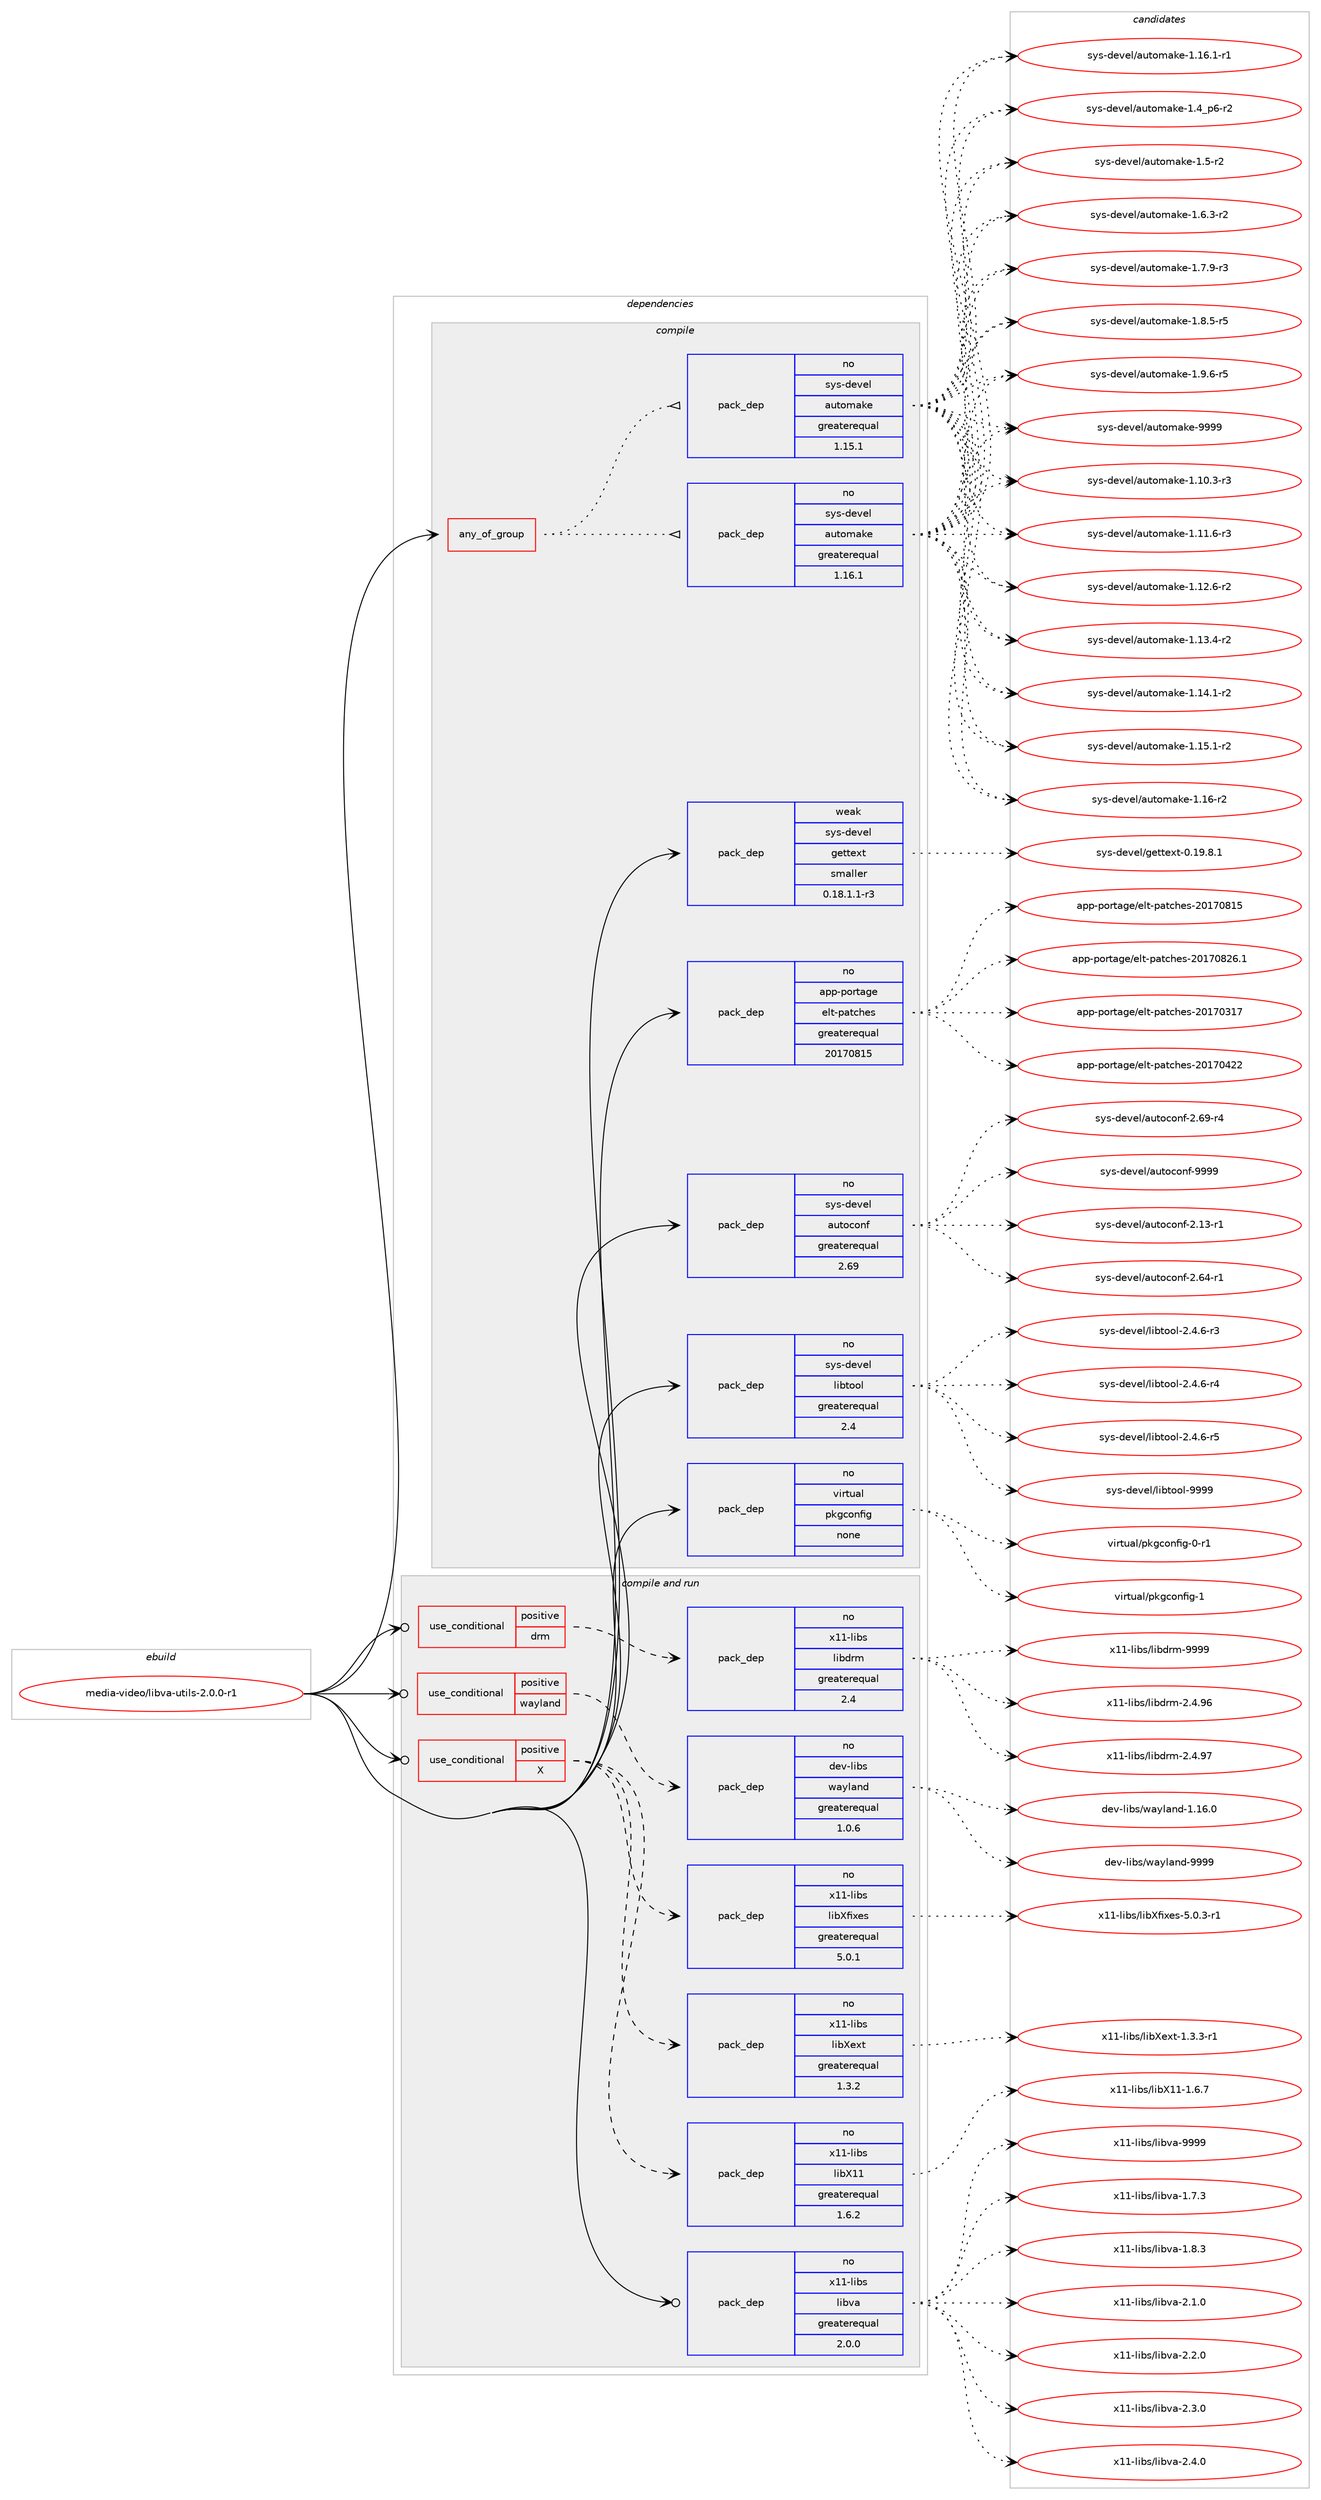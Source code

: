 digraph prolog {

# *************
# Graph options
# *************

newrank=true;
concentrate=true;
compound=true;
graph [rankdir=LR,fontname=Helvetica,fontsize=10,ranksep=1.5];#, ranksep=2.5, nodesep=0.2];
edge  [arrowhead=vee];
node  [fontname=Helvetica,fontsize=10];

# **********
# The ebuild
# **********

subgraph cluster_leftcol {
color=gray;
rank=same;
label=<<i>ebuild</i>>;
id [label="media-video/libva-utils-2.0.0-r1", color=red, width=4, href="../media-video/libva-utils-2.0.0-r1.svg"];
}

# ****************
# The dependencies
# ****************

subgraph cluster_midcol {
color=gray;
label=<<i>dependencies</i>>;
subgraph cluster_compile {
fillcolor="#eeeeee";
style=filled;
label=<<i>compile</i>>;
subgraph any25672 {
dependency1638169 [label=<<TABLE BORDER="0" CELLBORDER="1" CELLSPACING="0" CELLPADDING="4"><TR><TD CELLPADDING="10">any_of_group</TD></TR></TABLE>>, shape=none, color=red];subgraph pack1171303 {
dependency1638170 [label=<<TABLE BORDER="0" CELLBORDER="1" CELLSPACING="0" CELLPADDING="4" WIDTH="220"><TR><TD ROWSPAN="6" CELLPADDING="30">pack_dep</TD></TR><TR><TD WIDTH="110">no</TD></TR><TR><TD>sys-devel</TD></TR><TR><TD>automake</TD></TR><TR><TD>greaterequal</TD></TR><TR><TD>1.16.1</TD></TR></TABLE>>, shape=none, color=blue];
}
dependency1638169:e -> dependency1638170:w [weight=20,style="dotted",arrowhead="oinv"];
subgraph pack1171304 {
dependency1638171 [label=<<TABLE BORDER="0" CELLBORDER="1" CELLSPACING="0" CELLPADDING="4" WIDTH="220"><TR><TD ROWSPAN="6" CELLPADDING="30">pack_dep</TD></TR><TR><TD WIDTH="110">no</TD></TR><TR><TD>sys-devel</TD></TR><TR><TD>automake</TD></TR><TR><TD>greaterequal</TD></TR><TR><TD>1.15.1</TD></TR></TABLE>>, shape=none, color=blue];
}
dependency1638169:e -> dependency1638171:w [weight=20,style="dotted",arrowhead="oinv"];
}
id:e -> dependency1638169:w [weight=20,style="solid",arrowhead="vee"];
subgraph pack1171305 {
dependency1638172 [label=<<TABLE BORDER="0" CELLBORDER="1" CELLSPACING="0" CELLPADDING="4" WIDTH="220"><TR><TD ROWSPAN="6" CELLPADDING="30">pack_dep</TD></TR><TR><TD WIDTH="110">no</TD></TR><TR><TD>app-portage</TD></TR><TR><TD>elt-patches</TD></TR><TR><TD>greaterequal</TD></TR><TR><TD>20170815</TD></TR></TABLE>>, shape=none, color=blue];
}
id:e -> dependency1638172:w [weight=20,style="solid",arrowhead="vee"];
subgraph pack1171306 {
dependency1638173 [label=<<TABLE BORDER="0" CELLBORDER="1" CELLSPACING="0" CELLPADDING="4" WIDTH="220"><TR><TD ROWSPAN="6" CELLPADDING="30">pack_dep</TD></TR><TR><TD WIDTH="110">no</TD></TR><TR><TD>sys-devel</TD></TR><TR><TD>autoconf</TD></TR><TR><TD>greaterequal</TD></TR><TR><TD>2.69</TD></TR></TABLE>>, shape=none, color=blue];
}
id:e -> dependency1638173:w [weight=20,style="solid",arrowhead="vee"];
subgraph pack1171307 {
dependency1638174 [label=<<TABLE BORDER="0" CELLBORDER="1" CELLSPACING="0" CELLPADDING="4" WIDTH="220"><TR><TD ROWSPAN="6" CELLPADDING="30">pack_dep</TD></TR><TR><TD WIDTH="110">no</TD></TR><TR><TD>sys-devel</TD></TR><TR><TD>libtool</TD></TR><TR><TD>greaterequal</TD></TR><TR><TD>2.4</TD></TR></TABLE>>, shape=none, color=blue];
}
id:e -> dependency1638174:w [weight=20,style="solid",arrowhead="vee"];
subgraph pack1171308 {
dependency1638175 [label=<<TABLE BORDER="0" CELLBORDER="1" CELLSPACING="0" CELLPADDING="4" WIDTH="220"><TR><TD ROWSPAN="6" CELLPADDING="30">pack_dep</TD></TR><TR><TD WIDTH="110">no</TD></TR><TR><TD>virtual</TD></TR><TR><TD>pkgconfig</TD></TR><TR><TD>none</TD></TR><TR><TD></TD></TR></TABLE>>, shape=none, color=blue];
}
id:e -> dependency1638175:w [weight=20,style="solid",arrowhead="vee"];
subgraph pack1171309 {
dependency1638176 [label=<<TABLE BORDER="0" CELLBORDER="1" CELLSPACING="0" CELLPADDING="4" WIDTH="220"><TR><TD ROWSPAN="6" CELLPADDING="30">pack_dep</TD></TR><TR><TD WIDTH="110">weak</TD></TR><TR><TD>sys-devel</TD></TR><TR><TD>gettext</TD></TR><TR><TD>smaller</TD></TR><TR><TD>0.18.1.1-r3</TD></TR></TABLE>>, shape=none, color=blue];
}
id:e -> dependency1638176:w [weight=20,style="solid",arrowhead="vee"];
}
subgraph cluster_compileandrun {
fillcolor="#eeeeee";
style=filled;
label=<<i>compile and run</i>>;
subgraph cond440424 {
dependency1638177 [label=<<TABLE BORDER="0" CELLBORDER="1" CELLSPACING="0" CELLPADDING="4"><TR><TD ROWSPAN="3" CELLPADDING="10">use_conditional</TD></TR><TR><TD>positive</TD></TR><TR><TD>X</TD></TR></TABLE>>, shape=none, color=red];
subgraph pack1171310 {
dependency1638178 [label=<<TABLE BORDER="0" CELLBORDER="1" CELLSPACING="0" CELLPADDING="4" WIDTH="220"><TR><TD ROWSPAN="6" CELLPADDING="30">pack_dep</TD></TR><TR><TD WIDTH="110">no</TD></TR><TR><TD>x11-libs</TD></TR><TR><TD>libX11</TD></TR><TR><TD>greaterequal</TD></TR><TR><TD>1.6.2</TD></TR></TABLE>>, shape=none, color=blue];
}
dependency1638177:e -> dependency1638178:w [weight=20,style="dashed",arrowhead="vee"];
subgraph pack1171311 {
dependency1638179 [label=<<TABLE BORDER="0" CELLBORDER="1" CELLSPACING="0" CELLPADDING="4" WIDTH="220"><TR><TD ROWSPAN="6" CELLPADDING="30">pack_dep</TD></TR><TR><TD WIDTH="110">no</TD></TR><TR><TD>x11-libs</TD></TR><TR><TD>libXext</TD></TR><TR><TD>greaterequal</TD></TR><TR><TD>1.3.2</TD></TR></TABLE>>, shape=none, color=blue];
}
dependency1638177:e -> dependency1638179:w [weight=20,style="dashed",arrowhead="vee"];
subgraph pack1171312 {
dependency1638180 [label=<<TABLE BORDER="0" CELLBORDER="1" CELLSPACING="0" CELLPADDING="4" WIDTH="220"><TR><TD ROWSPAN="6" CELLPADDING="30">pack_dep</TD></TR><TR><TD WIDTH="110">no</TD></TR><TR><TD>x11-libs</TD></TR><TR><TD>libXfixes</TD></TR><TR><TD>greaterequal</TD></TR><TR><TD>5.0.1</TD></TR></TABLE>>, shape=none, color=blue];
}
dependency1638177:e -> dependency1638180:w [weight=20,style="dashed",arrowhead="vee"];
}
id:e -> dependency1638177:w [weight=20,style="solid",arrowhead="odotvee"];
subgraph cond440425 {
dependency1638181 [label=<<TABLE BORDER="0" CELLBORDER="1" CELLSPACING="0" CELLPADDING="4"><TR><TD ROWSPAN="3" CELLPADDING="10">use_conditional</TD></TR><TR><TD>positive</TD></TR><TR><TD>drm</TD></TR></TABLE>>, shape=none, color=red];
subgraph pack1171313 {
dependency1638182 [label=<<TABLE BORDER="0" CELLBORDER="1" CELLSPACING="0" CELLPADDING="4" WIDTH="220"><TR><TD ROWSPAN="6" CELLPADDING="30">pack_dep</TD></TR><TR><TD WIDTH="110">no</TD></TR><TR><TD>x11-libs</TD></TR><TR><TD>libdrm</TD></TR><TR><TD>greaterequal</TD></TR><TR><TD>2.4</TD></TR></TABLE>>, shape=none, color=blue];
}
dependency1638181:e -> dependency1638182:w [weight=20,style="dashed",arrowhead="vee"];
}
id:e -> dependency1638181:w [weight=20,style="solid",arrowhead="odotvee"];
subgraph cond440426 {
dependency1638183 [label=<<TABLE BORDER="0" CELLBORDER="1" CELLSPACING="0" CELLPADDING="4"><TR><TD ROWSPAN="3" CELLPADDING="10">use_conditional</TD></TR><TR><TD>positive</TD></TR><TR><TD>wayland</TD></TR></TABLE>>, shape=none, color=red];
subgraph pack1171314 {
dependency1638184 [label=<<TABLE BORDER="0" CELLBORDER="1" CELLSPACING="0" CELLPADDING="4" WIDTH="220"><TR><TD ROWSPAN="6" CELLPADDING="30">pack_dep</TD></TR><TR><TD WIDTH="110">no</TD></TR><TR><TD>dev-libs</TD></TR><TR><TD>wayland</TD></TR><TR><TD>greaterequal</TD></TR><TR><TD>1.0.6</TD></TR></TABLE>>, shape=none, color=blue];
}
dependency1638183:e -> dependency1638184:w [weight=20,style="dashed",arrowhead="vee"];
}
id:e -> dependency1638183:w [weight=20,style="solid",arrowhead="odotvee"];
subgraph pack1171315 {
dependency1638185 [label=<<TABLE BORDER="0" CELLBORDER="1" CELLSPACING="0" CELLPADDING="4" WIDTH="220"><TR><TD ROWSPAN="6" CELLPADDING="30">pack_dep</TD></TR><TR><TD WIDTH="110">no</TD></TR><TR><TD>x11-libs</TD></TR><TR><TD>libva</TD></TR><TR><TD>greaterequal</TD></TR><TR><TD>2.0.0</TD></TR></TABLE>>, shape=none, color=blue];
}
id:e -> dependency1638185:w [weight=20,style="solid",arrowhead="odotvee"];
}
subgraph cluster_run {
fillcolor="#eeeeee";
style=filled;
label=<<i>run</i>>;
}
}

# **************
# The candidates
# **************

subgraph cluster_choices {
rank=same;
color=gray;
label=<<i>candidates</i>>;

subgraph choice1171303 {
color=black;
nodesep=1;
choice11512111545100101118101108479711711611110997107101454946494846514511451 [label="sys-devel/automake-1.10.3-r3", color=red, width=4,href="../sys-devel/automake-1.10.3-r3.svg"];
choice11512111545100101118101108479711711611110997107101454946494946544511451 [label="sys-devel/automake-1.11.6-r3", color=red, width=4,href="../sys-devel/automake-1.11.6-r3.svg"];
choice11512111545100101118101108479711711611110997107101454946495046544511450 [label="sys-devel/automake-1.12.6-r2", color=red, width=4,href="../sys-devel/automake-1.12.6-r2.svg"];
choice11512111545100101118101108479711711611110997107101454946495146524511450 [label="sys-devel/automake-1.13.4-r2", color=red, width=4,href="../sys-devel/automake-1.13.4-r2.svg"];
choice11512111545100101118101108479711711611110997107101454946495246494511450 [label="sys-devel/automake-1.14.1-r2", color=red, width=4,href="../sys-devel/automake-1.14.1-r2.svg"];
choice11512111545100101118101108479711711611110997107101454946495346494511450 [label="sys-devel/automake-1.15.1-r2", color=red, width=4,href="../sys-devel/automake-1.15.1-r2.svg"];
choice1151211154510010111810110847971171161111099710710145494649544511450 [label="sys-devel/automake-1.16-r2", color=red, width=4,href="../sys-devel/automake-1.16-r2.svg"];
choice11512111545100101118101108479711711611110997107101454946495446494511449 [label="sys-devel/automake-1.16.1-r1", color=red, width=4,href="../sys-devel/automake-1.16.1-r1.svg"];
choice115121115451001011181011084797117116111109971071014549465295112544511450 [label="sys-devel/automake-1.4_p6-r2", color=red, width=4,href="../sys-devel/automake-1.4_p6-r2.svg"];
choice11512111545100101118101108479711711611110997107101454946534511450 [label="sys-devel/automake-1.5-r2", color=red, width=4,href="../sys-devel/automake-1.5-r2.svg"];
choice115121115451001011181011084797117116111109971071014549465446514511450 [label="sys-devel/automake-1.6.3-r2", color=red, width=4,href="../sys-devel/automake-1.6.3-r2.svg"];
choice115121115451001011181011084797117116111109971071014549465546574511451 [label="sys-devel/automake-1.7.9-r3", color=red, width=4,href="../sys-devel/automake-1.7.9-r3.svg"];
choice115121115451001011181011084797117116111109971071014549465646534511453 [label="sys-devel/automake-1.8.5-r5", color=red, width=4,href="../sys-devel/automake-1.8.5-r5.svg"];
choice115121115451001011181011084797117116111109971071014549465746544511453 [label="sys-devel/automake-1.9.6-r5", color=red, width=4,href="../sys-devel/automake-1.9.6-r5.svg"];
choice115121115451001011181011084797117116111109971071014557575757 [label="sys-devel/automake-9999", color=red, width=4,href="../sys-devel/automake-9999.svg"];
dependency1638170:e -> choice11512111545100101118101108479711711611110997107101454946494846514511451:w [style=dotted,weight="100"];
dependency1638170:e -> choice11512111545100101118101108479711711611110997107101454946494946544511451:w [style=dotted,weight="100"];
dependency1638170:e -> choice11512111545100101118101108479711711611110997107101454946495046544511450:w [style=dotted,weight="100"];
dependency1638170:e -> choice11512111545100101118101108479711711611110997107101454946495146524511450:w [style=dotted,weight="100"];
dependency1638170:e -> choice11512111545100101118101108479711711611110997107101454946495246494511450:w [style=dotted,weight="100"];
dependency1638170:e -> choice11512111545100101118101108479711711611110997107101454946495346494511450:w [style=dotted,weight="100"];
dependency1638170:e -> choice1151211154510010111810110847971171161111099710710145494649544511450:w [style=dotted,weight="100"];
dependency1638170:e -> choice11512111545100101118101108479711711611110997107101454946495446494511449:w [style=dotted,weight="100"];
dependency1638170:e -> choice115121115451001011181011084797117116111109971071014549465295112544511450:w [style=dotted,weight="100"];
dependency1638170:e -> choice11512111545100101118101108479711711611110997107101454946534511450:w [style=dotted,weight="100"];
dependency1638170:e -> choice115121115451001011181011084797117116111109971071014549465446514511450:w [style=dotted,weight="100"];
dependency1638170:e -> choice115121115451001011181011084797117116111109971071014549465546574511451:w [style=dotted,weight="100"];
dependency1638170:e -> choice115121115451001011181011084797117116111109971071014549465646534511453:w [style=dotted,weight="100"];
dependency1638170:e -> choice115121115451001011181011084797117116111109971071014549465746544511453:w [style=dotted,weight="100"];
dependency1638170:e -> choice115121115451001011181011084797117116111109971071014557575757:w [style=dotted,weight="100"];
}
subgraph choice1171304 {
color=black;
nodesep=1;
choice11512111545100101118101108479711711611110997107101454946494846514511451 [label="sys-devel/automake-1.10.3-r3", color=red, width=4,href="../sys-devel/automake-1.10.3-r3.svg"];
choice11512111545100101118101108479711711611110997107101454946494946544511451 [label="sys-devel/automake-1.11.6-r3", color=red, width=4,href="../sys-devel/automake-1.11.6-r3.svg"];
choice11512111545100101118101108479711711611110997107101454946495046544511450 [label="sys-devel/automake-1.12.6-r2", color=red, width=4,href="../sys-devel/automake-1.12.6-r2.svg"];
choice11512111545100101118101108479711711611110997107101454946495146524511450 [label="sys-devel/automake-1.13.4-r2", color=red, width=4,href="../sys-devel/automake-1.13.4-r2.svg"];
choice11512111545100101118101108479711711611110997107101454946495246494511450 [label="sys-devel/automake-1.14.1-r2", color=red, width=4,href="../sys-devel/automake-1.14.1-r2.svg"];
choice11512111545100101118101108479711711611110997107101454946495346494511450 [label="sys-devel/automake-1.15.1-r2", color=red, width=4,href="../sys-devel/automake-1.15.1-r2.svg"];
choice1151211154510010111810110847971171161111099710710145494649544511450 [label="sys-devel/automake-1.16-r2", color=red, width=4,href="../sys-devel/automake-1.16-r2.svg"];
choice11512111545100101118101108479711711611110997107101454946495446494511449 [label="sys-devel/automake-1.16.1-r1", color=red, width=4,href="../sys-devel/automake-1.16.1-r1.svg"];
choice115121115451001011181011084797117116111109971071014549465295112544511450 [label="sys-devel/automake-1.4_p6-r2", color=red, width=4,href="../sys-devel/automake-1.4_p6-r2.svg"];
choice11512111545100101118101108479711711611110997107101454946534511450 [label="sys-devel/automake-1.5-r2", color=red, width=4,href="../sys-devel/automake-1.5-r2.svg"];
choice115121115451001011181011084797117116111109971071014549465446514511450 [label="sys-devel/automake-1.6.3-r2", color=red, width=4,href="../sys-devel/automake-1.6.3-r2.svg"];
choice115121115451001011181011084797117116111109971071014549465546574511451 [label="sys-devel/automake-1.7.9-r3", color=red, width=4,href="../sys-devel/automake-1.7.9-r3.svg"];
choice115121115451001011181011084797117116111109971071014549465646534511453 [label="sys-devel/automake-1.8.5-r5", color=red, width=4,href="../sys-devel/automake-1.8.5-r5.svg"];
choice115121115451001011181011084797117116111109971071014549465746544511453 [label="sys-devel/automake-1.9.6-r5", color=red, width=4,href="../sys-devel/automake-1.9.6-r5.svg"];
choice115121115451001011181011084797117116111109971071014557575757 [label="sys-devel/automake-9999", color=red, width=4,href="../sys-devel/automake-9999.svg"];
dependency1638171:e -> choice11512111545100101118101108479711711611110997107101454946494846514511451:w [style=dotted,weight="100"];
dependency1638171:e -> choice11512111545100101118101108479711711611110997107101454946494946544511451:w [style=dotted,weight="100"];
dependency1638171:e -> choice11512111545100101118101108479711711611110997107101454946495046544511450:w [style=dotted,weight="100"];
dependency1638171:e -> choice11512111545100101118101108479711711611110997107101454946495146524511450:w [style=dotted,weight="100"];
dependency1638171:e -> choice11512111545100101118101108479711711611110997107101454946495246494511450:w [style=dotted,weight="100"];
dependency1638171:e -> choice11512111545100101118101108479711711611110997107101454946495346494511450:w [style=dotted,weight="100"];
dependency1638171:e -> choice1151211154510010111810110847971171161111099710710145494649544511450:w [style=dotted,weight="100"];
dependency1638171:e -> choice11512111545100101118101108479711711611110997107101454946495446494511449:w [style=dotted,weight="100"];
dependency1638171:e -> choice115121115451001011181011084797117116111109971071014549465295112544511450:w [style=dotted,weight="100"];
dependency1638171:e -> choice11512111545100101118101108479711711611110997107101454946534511450:w [style=dotted,weight="100"];
dependency1638171:e -> choice115121115451001011181011084797117116111109971071014549465446514511450:w [style=dotted,weight="100"];
dependency1638171:e -> choice115121115451001011181011084797117116111109971071014549465546574511451:w [style=dotted,weight="100"];
dependency1638171:e -> choice115121115451001011181011084797117116111109971071014549465646534511453:w [style=dotted,weight="100"];
dependency1638171:e -> choice115121115451001011181011084797117116111109971071014549465746544511453:w [style=dotted,weight="100"];
dependency1638171:e -> choice115121115451001011181011084797117116111109971071014557575757:w [style=dotted,weight="100"];
}
subgraph choice1171305 {
color=black;
nodesep=1;
choice97112112451121111141169710310147101108116451129711699104101115455048495548514955 [label="app-portage/elt-patches-20170317", color=red, width=4,href="../app-portage/elt-patches-20170317.svg"];
choice97112112451121111141169710310147101108116451129711699104101115455048495548525050 [label="app-portage/elt-patches-20170422", color=red, width=4,href="../app-portage/elt-patches-20170422.svg"];
choice97112112451121111141169710310147101108116451129711699104101115455048495548564953 [label="app-portage/elt-patches-20170815", color=red, width=4,href="../app-portage/elt-patches-20170815.svg"];
choice971121124511211111411697103101471011081164511297116991041011154550484955485650544649 [label="app-portage/elt-patches-20170826.1", color=red, width=4,href="../app-portage/elt-patches-20170826.1.svg"];
dependency1638172:e -> choice97112112451121111141169710310147101108116451129711699104101115455048495548514955:w [style=dotted,weight="100"];
dependency1638172:e -> choice97112112451121111141169710310147101108116451129711699104101115455048495548525050:w [style=dotted,weight="100"];
dependency1638172:e -> choice97112112451121111141169710310147101108116451129711699104101115455048495548564953:w [style=dotted,weight="100"];
dependency1638172:e -> choice971121124511211111411697103101471011081164511297116991041011154550484955485650544649:w [style=dotted,weight="100"];
}
subgraph choice1171306 {
color=black;
nodesep=1;
choice1151211154510010111810110847971171161119911111010245504649514511449 [label="sys-devel/autoconf-2.13-r1", color=red, width=4,href="../sys-devel/autoconf-2.13-r1.svg"];
choice1151211154510010111810110847971171161119911111010245504654524511449 [label="sys-devel/autoconf-2.64-r1", color=red, width=4,href="../sys-devel/autoconf-2.64-r1.svg"];
choice1151211154510010111810110847971171161119911111010245504654574511452 [label="sys-devel/autoconf-2.69-r4", color=red, width=4,href="../sys-devel/autoconf-2.69-r4.svg"];
choice115121115451001011181011084797117116111991111101024557575757 [label="sys-devel/autoconf-9999", color=red, width=4,href="../sys-devel/autoconf-9999.svg"];
dependency1638173:e -> choice1151211154510010111810110847971171161119911111010245504649514511449:w [style=dotted,weight="100"];
dependency1638173:e -> choice1151211154510010111810110847971171161119911111010245504654524511449:w [style=dotted,weight="100"];
dependency1638173:e -> choice1151211154510010111810110847971171161119911111010245504654574511452:w [style=dotted,weight="100"];
dependency1638173:e -> choice115121115451001011181011084797117116111991111101024557575757:w [style=dotted,weight="100"];
}
subgraph choice1171307 {
color=black;
nodesep=1;
choice1151211154510010111810110847108105981161111111084550465246544511451 [label="sys-devel/libtool-2.4.6-r3", color=red, width=4,href="../sys-devel/libtool-2.4.6-r3.svg"];
choice1151211154510010111810110847108105981161111111084550465246544511452 [label="sys-devel/libtool-2.4.6-r4", color=red, width=4,href="../sys-devel/libtool-2.4.6-r4.svg"];
choice1151211154510010111810110847108105981161111111084550465246544511453 [label="sys-devel/libtool-2.4.6-r5", color=red, width=4,href="../sys-devel/libtool-2.4.6-r5.svg"];
choice1151211154510010111810110847108105981161111111084557575757 [label="sys-devel/libtool-9999", color=red, width=4,href="../sys-devel/libtool-9999.svg"];
dependency1638174:e -> choice1151211154510010111810110847108105981161111111084550465246544511451:w [style=dotted,weight="100"];
dependency1638174:e -> choice1151211154510010111810110847108105981161111111084550465246544511452:w [style=dotted,weight="100"];
dependency1638174:e -> choice1151211154510010111810110847108105981161111111084550465246544511453:w [style=dotted,weight="100"];
dependency1638174:e -> choice1151211154510010111810110847108105981161111111084557575757:w [style=dotted,weight="100"];
}
subgraph choice1171308 {
color=black;
nodesep=1;
choice11810511411611797108471121071039911111010210510345484511449 [label="virtual/pkgconfig-0-r1", color=red, width=4,href="../virtual/pkgconfig-0-r1.svg"];
choice1181051141161179710847112107103991111101021051034549 [label="virtual/pkgconfig-1", color=red, width=4,href="../virtual/pkgconfig-1.svg"];
dependency1638175:e -> choice11810511411611797108471121071039911111010210510345484511449:w [style=dotted,weight="100"];
dependency1638175:e -> choice1181051141161179710847112107103991111101021051034549:w [style=dotted,weight="100"];
}
subgraph choice1171309 {
color=black;
nodesep=1;
choice1151211154510010111810110847103101116116101120116454846495746564649 [label="sys-devel/gettext-0.19.8.1", color=red, width=4,href="../sys-devel/gettext-0.19.8.1.svg"];
dependency1638176:e -> choice1151211154510010111810110847103101116116101120116454846495746564649:w [style=dotted,weight="100"];
}
subgraph choice1171310 {
color=black;
nodesep=1;
choice120494945108105981154710810598884949454946544655 [label="x11-libs/libX11-1.6.7", color=red, width=4,href="../x11-libs/libX11-1.6.7.svg"];
dependency1638178:e -> choice120494945108105981154710810598884949454946544655:w [style=dotted,weight="100"];
}
subgraph choice1171311 {
color=black;
nodesep=1;
choice120494945108105981154710810598881011201164549465146514511449 [label="x11-libs/libXext-1.3.3-r1", color=red, width=4,href="../x11-libs/libXext-1.3.3-r1.svg"];
dependency1638179:e -> choice120494945108105981154710810598881011201164549465146514511449:w [style=dotted,weight="100"];
}
subgraph choice1171312 {
color=black;
nodesep=1;
choice120494945108105981154710810598881021051201011154553464846514511449 [label="x11-libs/libXfixes-5.0.3-r1", color=red, width=4,href="../x11-libs/libXfixes-5.0.3-r1.svg"];
dependency1638180:e -> choice120494945108105981154710810598881021051201011154553464846514511449:w [style=dotted,weight="100"];
}
subgraph choice1171313 {
color=black;
nodesep=1;
choice12049494510810598115471081059810011410945504652465754 [label="x11-libs/libdrm-2.4.96", color=red, width=4,href="../x11-libs/libdrm-2.4.96.svg"];
choice12049494510810598115471081059810011410945504652465755 [label="x11-libs/libdrm-2.4.97", color=red, width=4,href="../x11-libs/libdrm-2.4.97.svg"];
choice1204949451081059811547108105981001141094557575757 [label="x11-libs/libdrm-9999", color=red, width=4,href="../x11-libs/libdrm-9999.svg"];
dependency1638182:e -> choice12049494510810598115471081059810011410945504652465754:w [style=dotted,weight="100"];
dependency1638182:e -> choice12049494510810598115471081059810011410945504652465755:w [style=dotted,weight="100"];
dependency1638182:e -> choice1204949451081059811547108105981001141094557575757:w [style=dotted,weight="100"];
}
subgraph choice1171314 {
color=black;
nodesep=1;
choice100101118451081059811547119971211089711010045494649544648 [label="dev-libs/wayland-1.16.0", color=red, width=4,href="../dev-libs/wayland-1.16.0.svg"];
choice10010111845108105981154711997121108971101004557575757 [label="dev-libs/wayland-9999", color=red, width=4,href="../dev-libs/wayland-9999.svg"];
dependency1638184:e -> choice100101118451081059811547119971211089711010045494649544648:w [style=dotted,weight="100"];
dependency1638184:e -> choice10010111845108105981154711997121108971101004557575757:w [style=dotted,weight="100"];
}
subgraph choice1171315 {
color=black;
nodesep=1;
choice12049494510810598115471081059811897454946554651 [label="x11-libs/libva-1.7.3", color=red, width=4,href="../x11-libs/libva-1.7.3.svg"];
choice12049494510810598115471081059811897454946564651 [label="x11-libs/libva-1.8.3", color=red, width=4,href="../x11-libs/libva-1.8.3.svg"];
choice12049494510810598115471081059811897455046494648 [label="x11-libs/libva-2.1.0", color=red, width=4,href="../x11-libs/libva-2.1.0.svg"];
choice12049494510810598115471081059811897455046504648 [label="x11-libs/libva-2.2.0", color=red, width=4,href="../x11-libs/libva-2.2.0.svg"];
choice12049494510810598115471081059811897455046514648 [label="x11-libs/libva-2.3.0", color=red, width=4,href="../x11-libs/libva-2.3.0.svg"];
choice12049494510810598115471081059811897455046524648 [label="x11-libs/libva-2.4.0", color=red, width=4,href="../x11-libs/libva-2.4.0.svg"];
choice120494945108105981154710810598118974557575757 [label="x11-libs/libva-9999", color=red, width=4,href="../x11-libs/libva-9999.svg"];
dependency1638185:e -> choice12049494510810598115471081059811897454946554651:w [style=dotted,weight="100"];
dependency1638185:e -> choice12049494510810598115471081059811897454946564651:w [style=dotted,weight="100"];
dependency1638185:e -> choice12049494510810598115471081059811897455046494648:w [style=dotted,weight="100"];
dependency1638185:e -> choice12049494510810598115471081059811897455046504648:w [style=dotted,weight="100"];
dependency1638185:e -> choice12049494510810598115471081059811897455046514648:w [style=dotted,weight="100"];
dependency1638185:e -> choice12049494510810598115471081059811897455046524648:w [style=dotted,weight="100"];
dependency1638185:e -> choice120494945108105981154710810598118974557575757:w [style=dotted,weight="100"];
}
}

}
